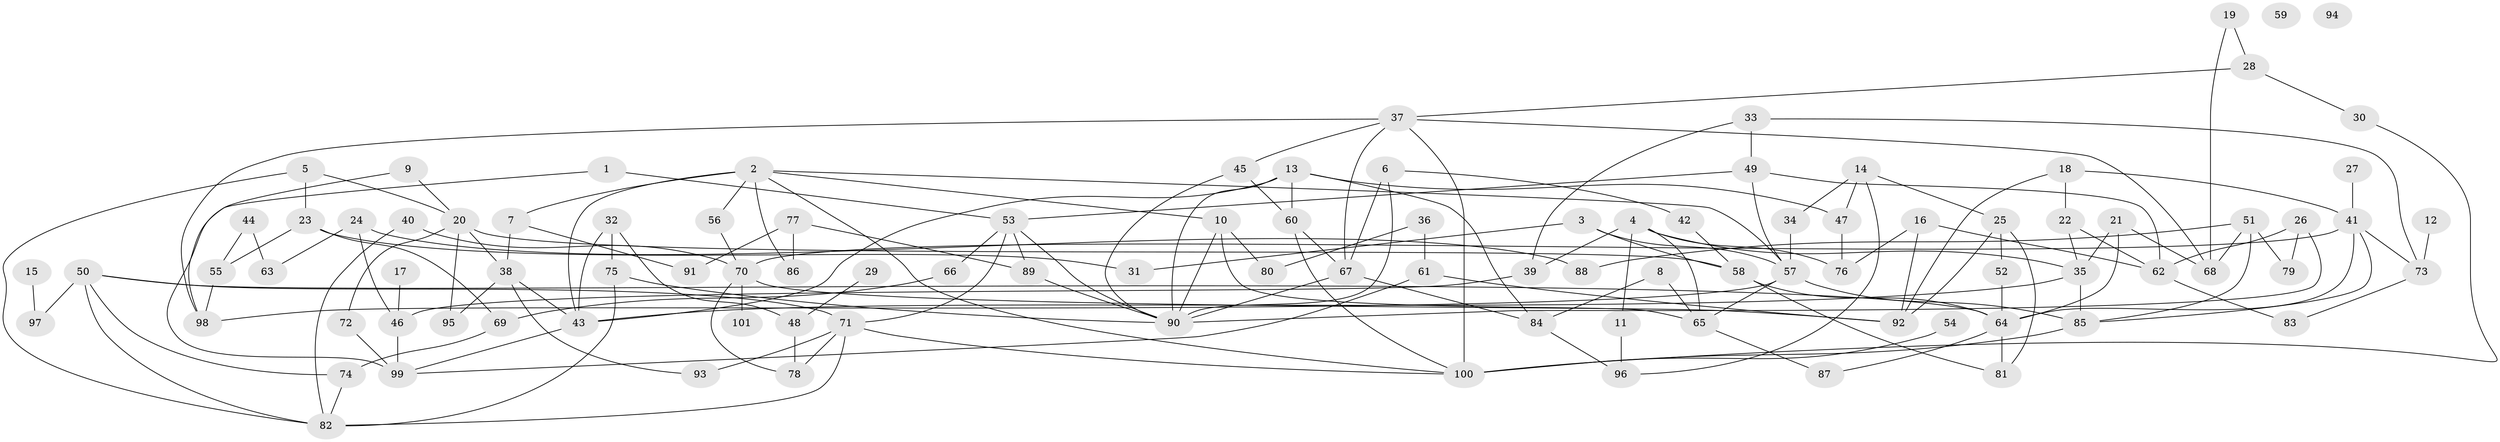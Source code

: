 // Generated by graph-tools (version 1.1) at 2025/13/03/09/25 04:13:06]
// undirected, 101 vertices, 169 edges
graph export_dot {
graph [start="1"]
  node [color=gray90,style=filled];
  1;
  2;
  3;
  4;
  5;
  6;
  7;
  8;
  9;
  10;
  11;
  12;
  13;
  14;
  15;
  16;
  17;
  18;
  19;
  20;
  21;
  22;
  23;
  24;
  25;
  26;
  27;
  28;
  29;
  30;
  31;
  32;
  33;
  34;
  35;
  36;
  37;
  38;
  39;
  40;
  41;
  42;
  43;
  44;
  45;
  46;
  47;
  48;
  49;
  50;
  51;
  52;
  53;
  54;
  55;
  56;
  57;
  58;
  59;
  60;
  61;
  62;
  63;
  64;
  65;
  66;
  67;
  68;
  69;
  70;
  71;
  72;
  73;
  74;
  75;
  76;
  77;
  78;
  79;
  80;
  81;
  82;
  83;
  84;
  85;
  86;
  87;
  88;
  89;
  90;
  91;
  92;
  93;
  94;
  95;
  96;
  97;
  98;
  99;
  100;
  101;
  1 -- 53;
  1 -- 99;
  2 -- 7;
  2 -- 10;
  2 -- 43;
  2 -- 56;
  2 -- 57;
  2 -- 86;
  2 -- 100;
  3 -- 31;
  3 -- 57;
  3 -- 58;
  4 -- 11;
  4 -- 35;
  4 -- 39;
  4 -- 65;
  4 -- 76;
  5 -- 20;
  5 -- 23;
  5 -- 82;
  6 -- 42;
  6 -- 67;
  6 -- 90;
  7 -- 38;
  7 -- 91;
  8 -- 65;
  8 -- 84;
  9 -- 20;
  9 -- 98;
  10 -- 65;
  10 -- 80;
  10 -- 90;
  11 -- 96;
  12 -- 73;
  13 -- 43;
  13 -- 47;
  13 -- 60;
  13 -- 84;
  13 -- 90;
  14 -- 25;
  14 -- 34;
  14 -- 47;
  14 -- 96;
  15 -- 97;
  16 -- 62;
  16 -- 76;
  16 -- 92;
  17 -- 46;
  18 -- 22;
  18 -- 41;
  18 -- 92;
  19 -- 28;
  19 -- 68;
  20 -- 38;
  20 -- 58;
  20 -- 72;
  20 -- 95;
  21 -- 35;
  21 -- 64;
  21 -- 68;
  22 -- 35;
  22 -- 62;
  23 -- 31;
  23 -- 55;
  23 -- 69;
  24 -- 46;
  24 -- 63;
  24 -- 88;
  25 -- 52;
  25 -- 81;
  25 -- 92;
  26 -- 62;
  26 -- 79;
  26 -- 90;
  27 -- 41;
  28 -- 30;
  28 -- 37;
  29 -- 48;
  30 -- 100;
  32 -- 43;
  32 -- 48;
  32 -- 75;
  33 -- 39;
  33 -- 49;
  33 -- 73;
  34 -- 57;
  35 -- 43;
  35 -- 85;
  36 -- 61;
  36 -- 80;
  37 -- 45;
  37 -- 67;
  37 -- 68;
  37 -- 98;
  37 -- 100;
  38 -- 43;
  38 -- 93;
  38 -- 95;
  39 -- 46;
  40 -- 70;
  40 -- 82;
  41 -- 64;
  41 -- 70;
  41 -- 73;
  41 -- 85;
  42 -- 58;
  43 -- 99;
  44 -- 55;
  44 -- 63;
  45 -- 60;
  45 -- 90;
  46 -- 99;
  47 -- 76;
  48 -- 78;
  49 -- 53;
  49 -- 57;
  49 -- 62;
  50 -- 64;
  50 -- 71;
  50 -- 74;
  50 -- 82;
  50 -- 97;
  51 -- 68;
  51 -- 79;
  51 -- 85;
  51 -- 88;
  52 -- 64;
  53 -- 66;
  53 -- 71;
  53 -- 89;
  53 -- 90;
  54 -- 100;
  55 -- 98;
  56 -- 70;
  57 -- 65;
  57 -- 85;
  57 -- 98;
  58 -- 64;
  58 -- 81;
  60 -- 67;
  60 -- 100;
  61 -- 92;
  61 -- 99;
  62 -- 83;
  64 -- 81;
  64 -- 87;
  65 -- 87;
  66 -- 69;
  67 -- 84;
  67 -- 90;
  69 -- 74;
  70 -- 78;
  70 -- 92;
  70 -- 101;
  71 -- 78;
  71 -- 82;
  71 -- 93;
  71 -- 100;
  72 -- 99;
  73 -- 83;
  74 -- 82;
  75 -- 82;
  75 -- 90;
  77 -- 86;
  77 -- 89;
  77 -- 91;
  84 -- 96;
  85 -- 100;
  89 -- 90;
}
